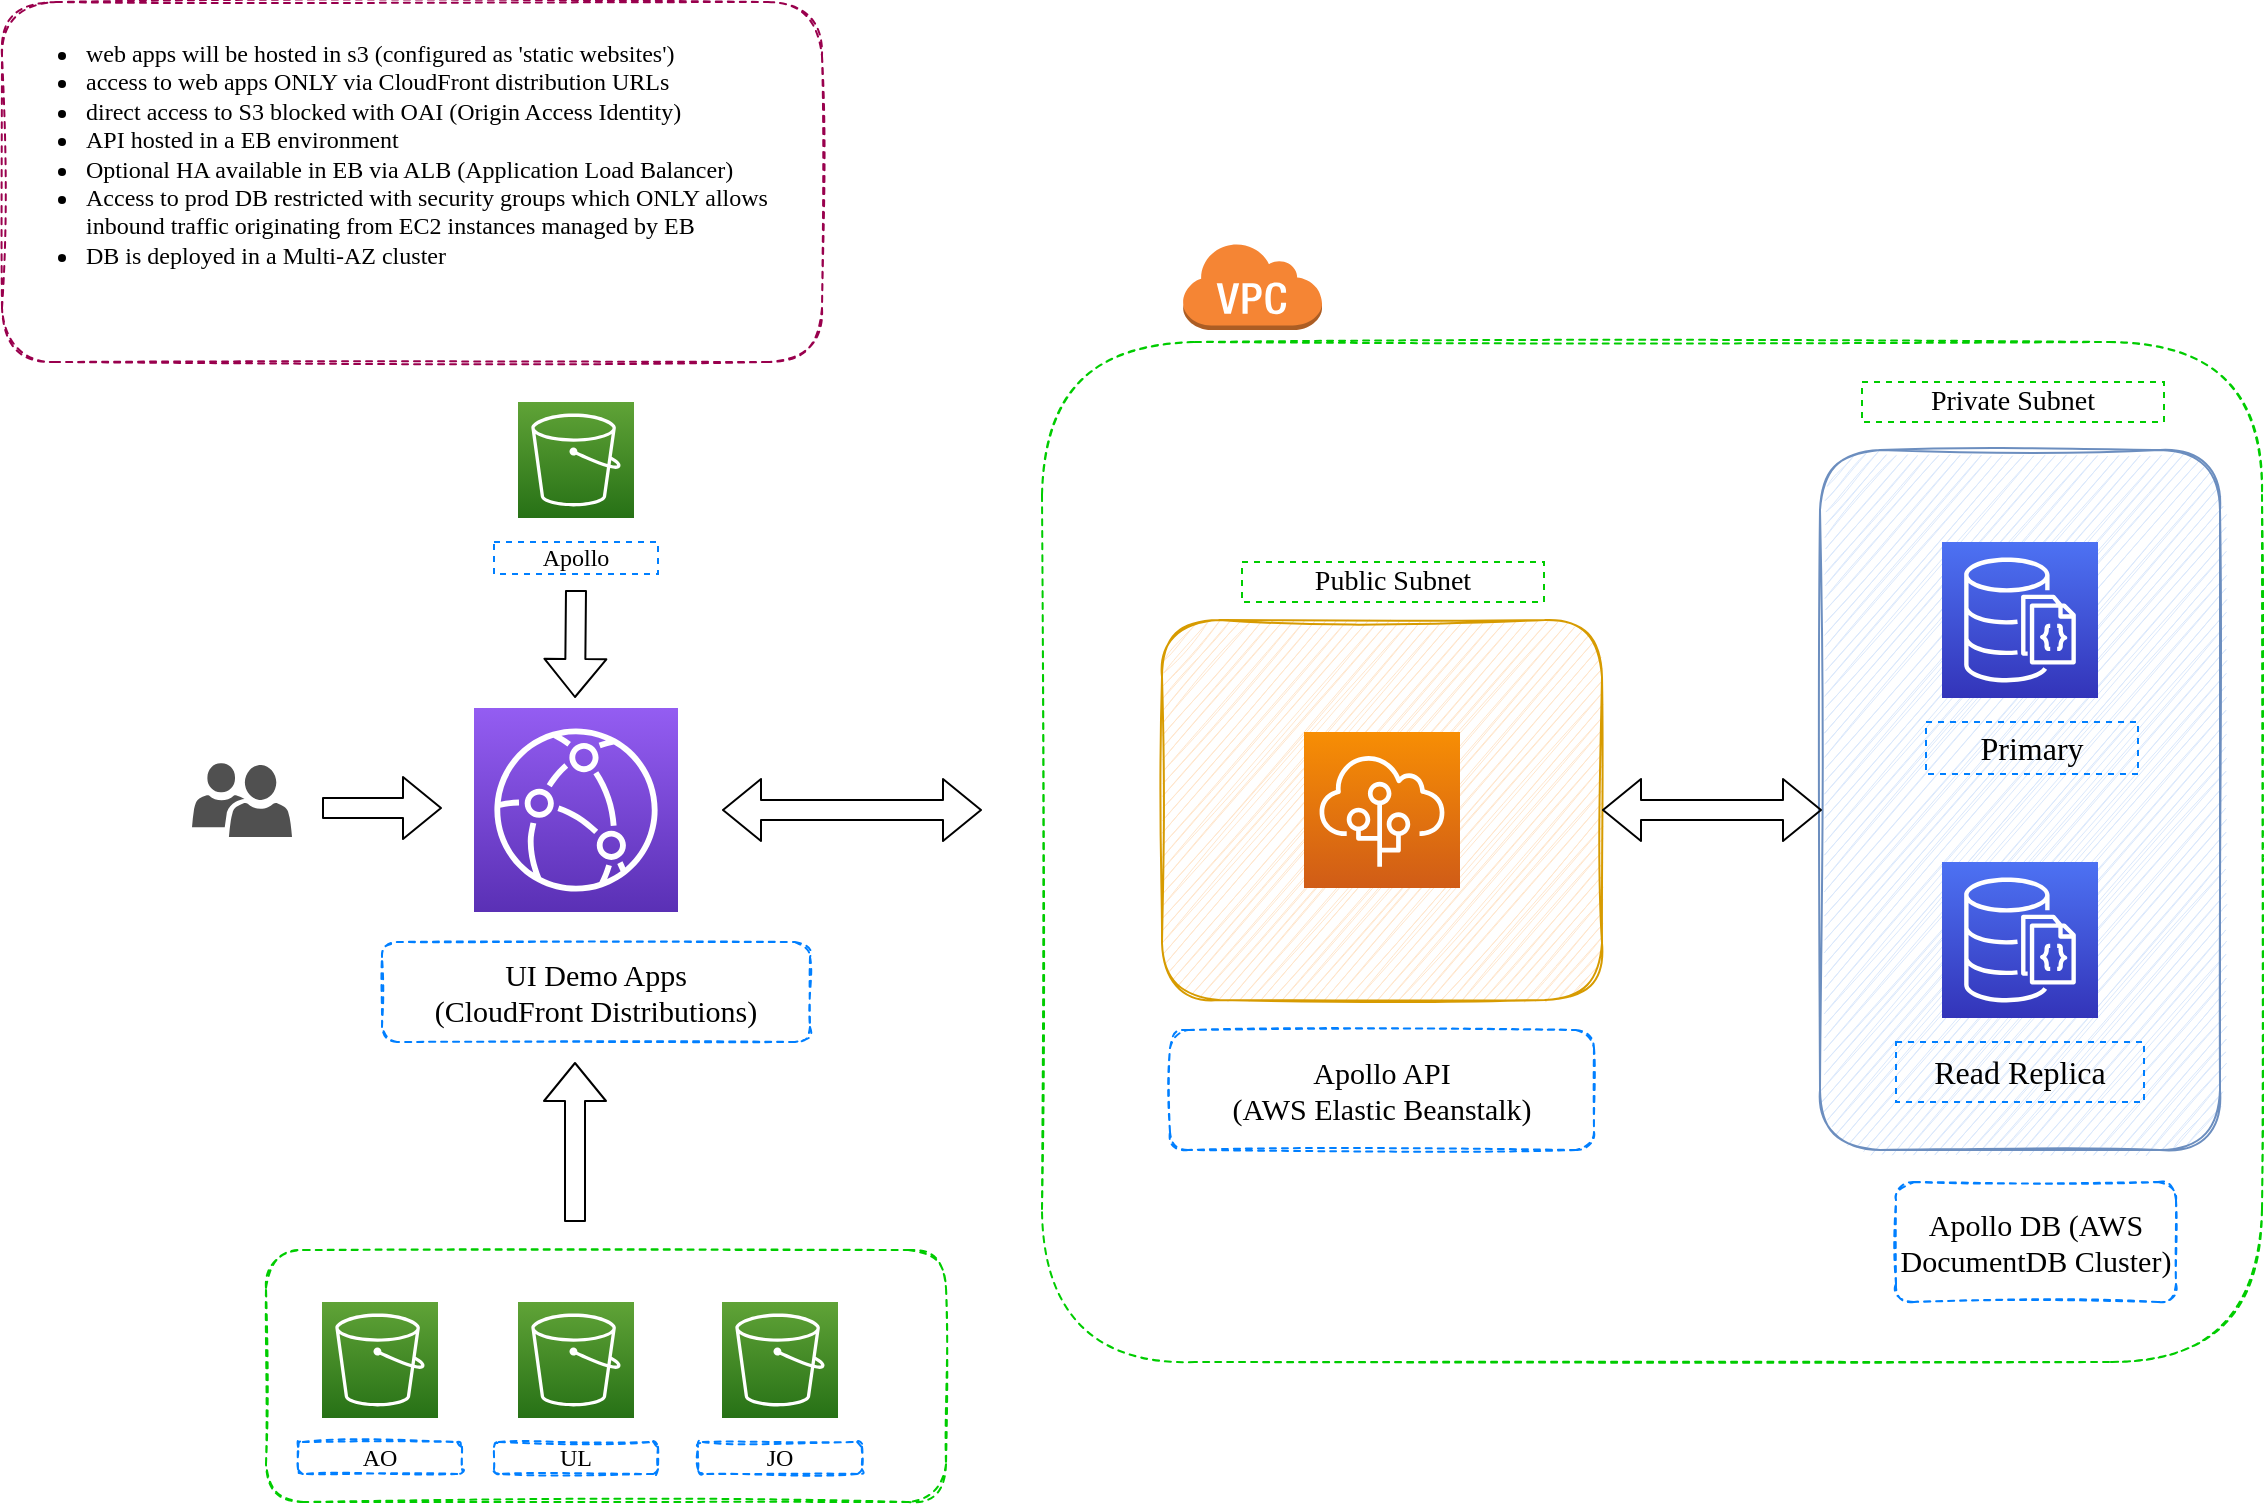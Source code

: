 <mxfile version="14.1.8" type="github">
  <diagram id="kFIFrGbDQsV5YvxOIdgo" name="Page-1">
    <mxGraphModel dx="1422" dy="772" grid="1" gridSize="10" guides="1" tooltips="1" connect="1" arrows="1" fold="1" page="1" pageScale="1" pageWidth="1169" pageHeight="827" math="0" shadow="0">
      <root>
        <mxCell id="0" />
        <mxCell id="1" parent="0" />
        <mxCell id="HmWRv2XXiwyb1ps0FjEp-30" value="" style="rounded=1;whiteSpace=wrap;html=1;dashed=1;strokeColor=#00CC00;sketch=1;" parent="1" vertex="1">
          <mxGeometry x="162" y="634" width="340" height="126" as="geometry" />
        </mxCell>
        <mxCell id="HmWRv2XXiwyb1ps0FjEp-17" value="" style="rounded=1;whiteSpace=wrap;html=1;dashed=1;strokeColor=#00CC00;sketch=1;" parent="1" vertex="1">
          <mxGeometry x="550" y="180" width="610" height="510" as="geometry" />
        </mxCell>
        <mxCell id="HmWRv2XXiwyb1ps0FjEp-15" value="" style="rounded=1;whiteSpace=wrap;html=1;fillColor=#ffe6cc;strokeColor=#d79b00;sketch=1;glass=0;" parent="1" vertex="1">
          <mxGeometry x="610" y="319" width="220" height="190" as="geometry" />
        </mxCell>
        <mxCell id="HmWRv2XXiwyb1ps0FjEp-5" value="" style="rounded=1;whiteSpace=wrap;html=1;fillColor=#dae8fc;strokeColor=#6c8ebf;sketch=1;" parent="1" vertex="1">
          <mxGeometry x="939" y="234" width="200" height="350" as="geometry" />
        </mxCell>
        <mxCell id="HmWRv2XXiwyb1ps0FjEp-2" value="" style="outlineConnect=0;fontColor=#232F3E;gradientColor=#4D72F3;gradientDirection=north;fillColor=#3334B9;strokeColor=#ffffff;dashed=0;verticalLabelPosition=bottom;verticalAlign=top;align=center;html=1;fontSize=12;fontStyle=0;aspect=fixed;shape=mxgraph.aws4.resourceIcon;resIcon=mxgraph.aws4.documentdb_with_mongodb_compatibility;" parent="1" vertex="1">
          <mxGeometry x="1000" y="440" width="78" height="78" as="geometry" />
        </mxCell>
        <mxCell id="HmWRv2XXiwyb1ps0FjEp-3" value="" style="outlineConnect=0;fontColor=#232F3E;gradientColor=#4D72F3;gradientDirection=north;fillColor=#3334B9;strokeColor=#ffffff;dashed=0;verticalLabelPosition=bottom;verticalAlign=top;align=center;html=1;fontSize=12;fontStyle=0;aspect=fixed;shape=mxgraph.aws4.resourceIcon;resIcon=mxgraph.aws4.documentdb_with_mongodb_compatibility;" parent="1" vertex="1">
          <mxGeometry x="1000" y="280" width="78" height="78" as="geometry" />
        </mxCell>
        <mxCell id="HmWRv2XXiwyb1ps0FjEp-4" value="" style="outlineConnect=0;fontColor=#232F3E;gradientColor=#F78E04;gradientDirection=north;fillColor=#D05C17;strokeColor=#ffffff;dashed=0;verticalLabelPosition=bottom;verticalAlign=top;align=center;html=1;fontSize=12;fontStyle=0;aspect=fixed;shape=mxgraph.aws4.resourceIcon;resIcon=mxgraph.aws4.elastic_beanstalk;" parent="1" vertex="1">
          <mxGeometry x="681" y="375" width="78" height="78" as="geometry" />
        </mxCell>
        <mxCell id="HmWRv2XXiwyb1ps0FjEp-9" value="&lt;font style=&quot;font-size: 15px&quot; face=&quot;Verdana&quot;&gt;Apollo DB (AWS DocumentDB Cluster)&lt;/font&gt;" style="text;html=1;fillColor=none;align=center;verticalAlign=middle;whiteSpace=wrap;rounded=1;dashed=1;strokeColor=#007FFF;sketch=1;" parent="1" vertex="1">
          <mxGeometry x="977" y="600" width="140" height="60" as="geometry" />
        </mxCell>
        <mxCell id="HmWRv2XXiwyb1ps0FjEp-10" value="&lt;font style=&quot;font-size: 14px&quot; face=&quot;Verdana&quot;&gt;Private Subnet&lt;/font&gt;" style="text;html=1;fillColor=none;align=center;verticalAlign=middle;whiteSpace=wrap;rounded=0;dashed=1;strokeColor=#00CC00;" parent="1" vertex="1">
          <mxGeometry x="960" y="200" width="151" height="20" as="geometry" />
        </mxCell>
        <mxCell id="HmWRv2XXiwyb1ps0FjEp-12" value="&lt;font style=&quot;font-size: 16px&quot; face=&quot;Verdana&quot;&gt;Primary&lt;/font&gt;" style="text;html=1;fillColor=none;align=center;verticalAlign=middle;whiteSpace=wrap;rounded=0;dashed=1;strokeColor=#007FFF;" parent="1" vertex="1">
          <mxGeometry x="992" y="370" width="106" height="26" as="geometry" />
        </mxCell>
        <mxCell id="HmWRv2XXiwyb1ps0FjEp-13" value="&lt;font style=&quot;font-size: 16px&quot; face=&quot;Verdana&quot;&gt;Read Replica&lt;/font&gt;" style="text;html=1;fillColor=none;align=center;verticalAlign=middle;whiteSpace=wrap;rounded=0;dashed=1;strokeColor=#007FFF;" parent="1" vertex="1">
          <mxGeometry x="977" y="530" width="124" height="30" as="geometry" />
        </mxCell>
        <mxCell id="HmWRv2XXiwyb1ps0FjEp-14" value="&lt;font style=&quot;font-size: 15px&quot; face=&quot;Verdana&quot;&gt;Apollo API &lt;br&gt;(AWS Elastic Beanstalk)&lt;/font&gt;" style="text;html=1;fillColor=none;align=center;verticalAlign=middle;whiteSpace=wrap;rounded=1;dashed=1;strokeColor=#007FFF;sketch=1;" parent="1" vertex="1">
          <mxGeometry x="614" y="524" width="212" height="60" as="geometry" />
        </mxCell>
        <mxCell id="HmWRv2XXiwyb1ps0FjEp-16" value="&lt;font style=&quot;font-size: 14px&quot; face=&quot;Verdana&quot;&gt;Public Subnet&lt;/font&gt;" style="text;html=1;fillColor=none;align=center;verticalAlign=middle;whiteSpace=wrap;rounded=0;dashed=1;strokeColor=#00CC00;" parent="1" vertex="1">
          <mxGeometry x="650" y="290" width="151" height="20" as="geometry" />
        </mxCell>
        <mxCell id="HmWRv2XXiwyb1ps0FjEp-19" value="" style="outlineConnect=0;dashed=0;verticalLabelPosition=bottom;verticalAlign=top;align=center;html=1;shape=mxgraph.aws3.virtual_private_cloud;fillColor=#F58534;gradientColor=none;strokeColor=#00CC00;" parent="1" vertex="1">
          <mxGeometry x="620" y="130" width="70" height="44" as="geometry" />
        </mxCell>
        <mxCell id="HmWRv2XXiwyb1ps0FjEp-21" value="" style="shape=flexArrow;endArrow=classic;startArrow=classic;html=1;entryX=1;entryY=0.5;entryDx=0;entryDy=0;" parent="1" target="HmWRv2XXiwyb1ps0FjEp-15" edge="1">
          <mxGeometry width="50" height="50" relative="1" as="geometry">
            <mxPoint x="940" y="414" as="sourcePoint" />
            <mxPoint x="793" y="560" as="targetPoint" />
          </mxGeometry>
        </mxCell>
        <mxCell id="HmWRv2XXiwyb1ps0FjEp-22" value="" style="outlineConnect=0;fontColor=#232F3E;gradientColor=#945DF2;gradientDirection=north;fillColor=#5A30B5;strokeColor=#ffffff;dashed=0;verticalLabelPosition=bottom;verticalAlign=top;align=center;html=1;fontSize=12;fontStyle=0;aspect=fixed;shape=mxgraph.aws4.resourceIcon;resIcon=mxgraph.aws4.cloudfront;" parent="1" vertex="1">
          <mxGeometry x="266" y="363" width="102" height="102" as="geometry" />
        </mxCell>
        <mxCell id="HmWRv2XXiwyb1ps0FjEp-24" value="" style="shape=flexArrow;endArrow=classic;html=1;" parent="1" edge="1">
          <mxGeometry width="50" height="50" relative="1" as="geometry">
            <mxPoint x="317" y="304" as="sourcePoint" />
            <mxPoint x="316.5" y="358" as="targetPoint" />
          </mxGeometry>
        </mxCell>
        <mxCell id="HmWRv2XXiwyb1ps0FjEp-25" value="&lt;font style=&quot;font-size: 15px&quot; face=&quot;Verdana&quot;&gt;UI Demo Apps&lt;br&gt;(CloudFront Distributions)&lt;/font&gt;" style="text;html=1;fillColor=none;align=center;verticalAlign=middle;whiteSpace=wrap;rounded=1;dashed=1;strokeColor=#007FFF;sketch=1;" parent="1" vertex="1">
          <mxGeometry x="220" y="480" width="214" height="50" as="geometry" />
        </mxCell>
        <mxCell id="HmWRv2XXiwyb1ps0FjEp-26" value="" style="outlineConnect=0;fontColor=#232F3E;gradientColor=#60A337;gradientDirection=north;fillColor=#277116;strokeColor=#ffffff;dashed=0;verticalLabelPosition=bottom;verticalAlign=top;align=center;html=1;fontSize=12;fontStyle=0;aspect=fixed;shape=mxgraph.aws4.resourceIcon;resIcon=mxgraph.aws4.s3;" parent="1" vertex="1">
          <mxGeometry x="288" y="210" width="58" height="58" as="geometry" />
        </mxCell>
        <mxCell id="HmWRv2XXiwyb1ps0FjEp-32" value="" style="shape=flexArrow;endArrow=classic;startArrow=classic;html=1;" parent="1" edge="1">
          <mxGeometry width="50" height="50" relative="1" as="geometry">
            <mxPoint x="390" y="414" as="sourcePoint" />
            <mxPoint x="520" y="414" as="targetPoint" />
          </mxGeometry>
        </mxCell>
        <mxCell id="HmWRv2XXiwyb1ps0FjEp-33" value="&lt;font style=&quot;font-size: 12px&quot; face=&quot;Verdana&quot;&gt;Apollo&lt;/font&gt;" style="text;html=1;fillColor=none;align=center;verticalAlign=middle;whiteSpace=wrap;rounded=0;dashed=1;strokeColor=#007FFF;" parent="1" vertex="1">
          <mxGeometry x="276" y="280" width="82" height="16" as="geometry" />
        </mxCell>
        <mxCell id="HmWRv2XXiwyb1ps0FjEp-34" value="&lt;font style=&quot;font-size: 12px&quot; face=&quot;Verdana&quot;&gt;AO&lt;/font&gt;" style="text;html=1;fillColor=none;align=center;verticalAlign=middle;whiteSpace=wrap;rounded=1;dashed=1;strokeColor=#007FFF;sketch=1;" parent="1" vertex="1">
          <mxGeometry x="178" y="730" width="82" height="16" as="geometry" />
        </mxCell>
        <mxCell id="HmWRv2XXiwyb1ps0FjEp-37" value="" style="pointerEvents=1;shadow=0;dashed=0;html=1;strokeColor=none;labelPosition=center;verticalLabelPosition=bottom;verticalAlign=top;align=center;fillColor=#505050;shape=mxgraph.mscae.intune.user_group" parent="1" vertex="1">
          <mxGeometry x="125" y="390.5" width="50" height="37" as="geometry" />
        </mxCell>
        <mxCell id="HmWRv2XXiwyb1ps0FjEp-38" value="" style="shape=flexArrow;endArrow=classic;html=1;" parent="1" edge="1">
          <mxGeometry width="50" height="50" relative="1" as="geometry">
            <mxPoint x="190" y="413" as="sourcePoint" />
            <mxPoint x="250" y="413" as="targetPoint" />
          </mxGeometry>
        </mxCell>
        <mxCell id="zwTjNrSDl92EZhl1OhOF-2" value="" style="outlineConnect=0;fontColor=#232F3E;gradientColor=#60A337;gradientDirection=north;fillColor=#277116;strokeColor=#ffffff;dashed=0;verticalLabelPosition=bottom;verticalAlign=top;align=center;html=1;fontSize=12;fontStyle=0;aspect=fixed;shape=mxgraph.aws4.resourceIcon;resIcon=mxgraph.aws4.s3;" vertex="1" parent="1">
          <mxGeometry x="190" y="660" width="58" height="58" as="geometry" />
        </mxCell>
        <mxCell id="zwTjNrSDl92EZhl1OhOF-3" value="" style="outlineConnect=0;fontColor=#232F3E;gradientColor=#60A337;gradientDirection=north;fillColor=#277116;strokeColor=#ffffff;dashed=0;verticalLabelPosition=bottom;verticalAlign=top;align=center;html=1;fontSize=12;fontStyle=0;aspect=fixed;shape=mxgraph.aws4.resourceIcon;resIcon=mxgraph.aws4.s3;" vertex="1" parent="1">
          <mxGeometry x="288" y="660" width="58" height="58" as="geometry" />
        </mxCell>
        <mxCell id="zwTjNrSDl92EZhl1OhOF-4" value="" style="outlineConnect=0;fontColor=#232F3E;gradientColor=#60A337;gradientDirection=north;fillColor=#277116;strokeColor=#ffffff;dashed=0;verticalLabelPosition=bottom;verticalAlign=top;align=center;html=1;fontSize=12;fontStyle=0;aspect=fixed;shape=mxgraph.aws4.resourceIcon;resIcon=mxgraph.aws4.s3;" vertex="1" parent="1">
          <mxGeometry x="390" y="660" width="58" height="58" as="geometry" />
        </mxCell>
        <mxCell id="zwTjNrSDl92EZhl1OhOF-5" value="&lt;font style=&quot;font-size: 12px&quot; face=&quot;Verdana&quot;&gt;UL&lt;/font&gt;" style="text;html=1;fillColor=none;align=center;verticalAlign=middle;whiteSpace=wrap;rounded=1;dashed=1;strokeColor=#007FFF;sketch=1;" vertex="1" parent="1">
          <mxGeometry x="276" y="730" width="82" height="16" as="geometry" />
        </mxCell>
        <mxCell id="zwTjNrSDl92EZhl1OhOF-6" value="&lt;font style=&quot;font-size: 12px&quot; face=&quot;Verdana&quot;&gt;JO&lt;/font&gt;" style="text;html=1;fillColor=none;align=center;verticalAlign=middle;whiteSpace=wrap;rounded=1;dashed=1;strokeColor=#007FFF;sketch=1;" vertex="1" parent="1">
          <mxGeometry x="378" y="730" width="82" height="16" as="geometry" />
        </mxCell>
        <mxCell id="zwTjNrSDl92EZhl1OhOF-12" value="" style="shape=flexArrow;endArrow=classic;html=1;" edge="1" parent="1">
          <mxGeometry width="50" height="50" relative="1" as="geometry">
            <mxPoint x="316.5" y="620" as="sourcePoint" />
            <mxPoint x="316.5" y="540" as="targetPoint" />
          </mxGeometry>
        </mxCell>
        <mxCell id="zwTjNrSDl92EZhl1OhOF-15" value="&lt;ul&gt;&lt;li&gt;&lt;font face=&quot;Verdana&quot; style=&quot;font-size: 12px&quot;&gt;web apps will be hosted in s3 (configured as &#39;static websites&#39;)&lt;/font&gt;&lt;/li&gt;&lt;li&gt;&lt;font face=&quot;Verdana&quot; style=&quot;font-size: 12px&quot;&gt;access to web apps ONLY via CloudFront distribution URLs&lt;/font&gt;&lt;/li&gt;&lt;li&gt;&lt;font face=&quot;Verdana&quot; style=&quot;font-size: 12px&quot;&gt;direct access to S3 blocked with OAI (Origin Access Identity)&lt;/font&gt;&lt;/li&gt;&lt;li&gt;&lt;font face=&quot;Verdana&quot; style=&quot;font-size: 12px&quot;&gt;API hosted in a EB environment&lt;/font&gt;&lt;/li&gt;&lt;li&gt;&lt;font face=&quot;Verdana&quot; style=&quot;font-size: 12px&quot;&gt;Optional HA available in EB via ALB (Application Load Balancer)&lt;/font&gt;&lt;/li&gt;&lt;li&gt;&lt;font face=&quot;Verdana&quot; style=&quot;font-size: 12px&quot;&gt;Access to prod DB restricted with security groups which ONLY allows inbound traffic originating from EC2 instances managed by EB&lt;/font&gt;&lt;/li&gt;&lt;li&gt;&lt;font face=&quot;Verdana&quot; style=&quot;font-size: 12px&quot;&gt;DB is deployed in a Multi-AZ cluster&lt;/font&gt;&lt;/li&gt;&lt;/ul&gt;" style="text;fillColor=none;html=1;whiteSpace=wrap;verticalAlign=top;overflow=hidden;rounded=1;sketch=1;labelPosition=center;verticalLabelPosition=middle;align=left;dashed=1;strokeColor=#99004D;" vertex="1" parent="1">
          <mxGeometry x="30" y="10" width="410" height="180" as="geometry" />
        </mxCell>
      </root>
    </mxGraphModel>
  </diagram>
</mxfile>
